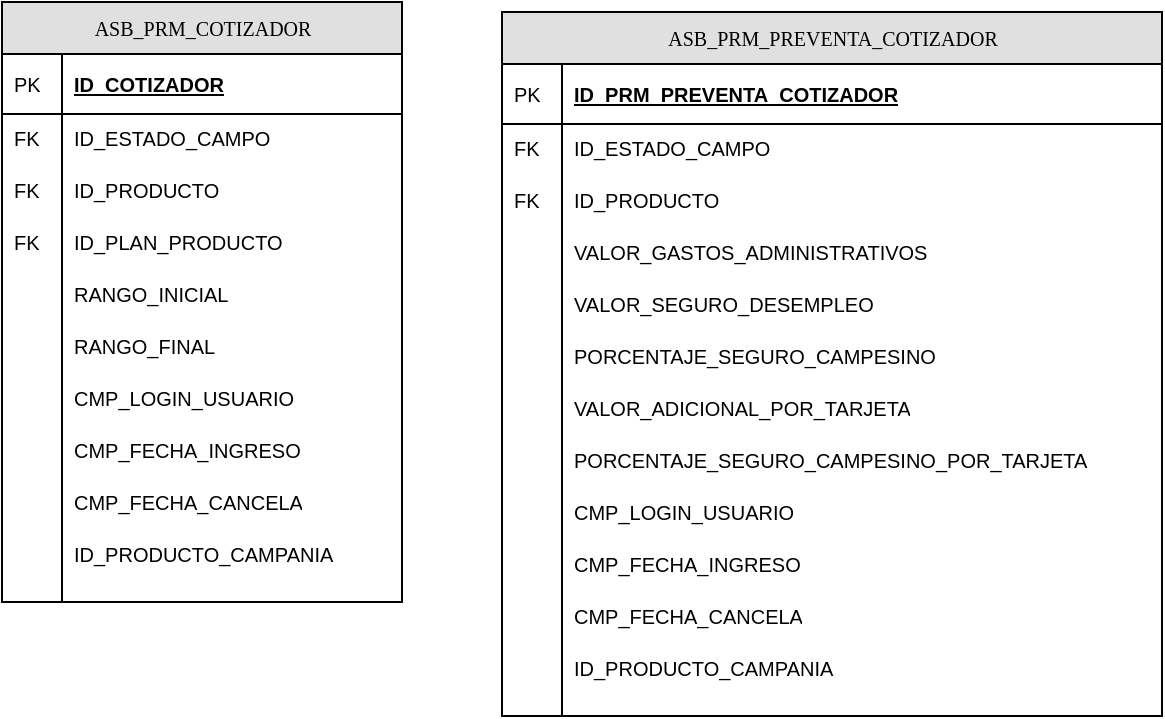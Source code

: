 <mxfile version="24.0.2" type="github">
  <diagram name="Page-1" id="e56a1550-8fbb-45ad-956c-1786394a9013">
    <mxGraphModel dx="823" dy="475" grid="1" gridSize="10" guides="1" tooltips="1" connect="1" arrows="1" fold="1" page="1" pageScale="1" pageWidth="1100" pageHeight="850" background="none" math="0" shadow="0">
      <root>
        <mxCell id="0" />
        <mxCell id="1" parent="0" />
        <mxCell id="2e49270ec7c68f3f-80" value="ASB_PRM_COTIZADOR" style="swimlane;html=1;fontStyle=0;childLayout=stackLayout;horizontal=1;startSize=26;fillColor=#e0e0e0;horizontalStack=0;resizeParent=1;resizeLast=0;collapsible=1;marginBottom=0;swimlaneFillColor=#ffffff;align=center;rounded=0;shadow=0;comic=0;labelBackgroundColor=none;strokeWidth=1;fontFamily=Verdana;fontSize=10;" parent="1" vertex="1">
          <mxGeometry x="160" y="120" width="200" height="300" as="geometry" />
        </mxCell>
        <mxCell id="2e49270ec7c68f3f-81" value="ID_COTIZADOR" style="shape=partialRectangle;top=0;left=0;right=0;bottom=1;html=1;align=left;verticalAlign=middle;fillColor=none;spacingLeft=34;spacingRight=4;whiteSpace=wrap;overflow=hidden;rotatable=0;points=[[0,0.5],[1,0.5]];portConstraint=eastwest;dropTarget=0;fontStyle=5;fontSize=10;" parent="2e49270ec7c68f3f-80" vertex="1">
          <mxGeometry y="26" width="200" height="30" as="geometry" />
        </mxCell>
        <mxCell id="2e49270ec7c68f3f-82" value="PK" style="shape=partialRectangle;top=0;left=0;bottom=0;html=1;fillColor=none;align=left;verticalAlign=middle;spacingLeft=4;spacingRight=4;whiteSpace=wrap;overflow=hidden;rotatable=0;points=[];portConstraint=eastwest;part=1;fontSize=10;" parent="2e49270ec7c68f3f-81" vertex="1" connectable="0">
          <mxGeometry width="30" height="30" as="geometry" />
        </mxCell>
        <mxCell id="2e49270ec7c68f3f-83" value="ID_ESTADO_CAMPO" style="shape=partialRectangle;top=0;left=0;right=0;bottom=0;html=1;align=left;verticalAlign=top;fillColor=none;spacingLeft=34;spacingRight=4;whiteSpace=wrap;overflow=hidden;rotatable=0;points=[[0,0.5],[1,0.5]];portConstraint=eastwest;dropTarget=0;fontSize=10;" parent="2e49270ec7c68f3f-80" vertex="1">
          <mxGeometry y="56" width="200" height="26" as="geometry" />
        </mxCell>
        <mxCell id="2e49270ec7c68f3f-84" value="FK" style="shape=partialRectangle;top=0;left=0;bottom=0;html=1;fillColor=none;align=left;verticalAlign=top;spacingLeft=4;spacingRight=4;whiteSpace=wrap;overflow=hidden;rotatable=0;points=[];portConstraint=eastwest;part=1;fontSize=10;" parent="2e49270ec7c68f3f-83" vertex="1" connectable="0">
          <mxGeometry width="30" height="26" as="geometry" />
        </mxCell>
        <mxCell id="2e49270ec7c68f3f-85" value="ID_PRODUCTO" style="shape=partialRectangle;top=0;left=0;right=0;bottom=0;html=1;align=left;verticalAlign=top;fillColor=none;spacingLeft=34;spacingRight=4;whiteSpace=wrap;overflow=hidden;rotatable=0;points=[[0,0.5],[1,0.5]];portConstraint=eastwest;dropTarget=0;fontSize=10;" parent="2e49270ec7c68f3f-80" vertex="1">
          <mxGeometry y="82" width="200" height="26" as="geometry" />
        </mxCell>
        <mxCell id="2e49270ec7c68f3f-86" value="FK" style="shape=partialRectangle;top=0;left=0;bottom=0;html=1;fillColor=none;align=left;verticalAlign=top;spacingLeft=4;spacingRight=4;whiteSpace=wrap;overflow=hidden;rotatable=0;points=[];portConstraint=eastwest;part=1;fontSize=10;" parent="2e49270ec7c68f3f-85" vertex="1" connectable="0">
          <mxGeometry width="30" height="26" as="geometry" />
        </mxCell>
        <mxCell id="2e49270ec7c68f3f-87" value="ID_PLAN_PRODUCTO" style="shape=partialRectangle;top=0;left=0;right=0;bottom=0;html=1;align=left;verticalAlign=top;fillColor=none;spacingLeft=34;spacingRight=4;whiteSpace=wrap;overflow=hidden;rotatable=0;points=[[0,0.5],[1,0.5]];portConstraint=eastwest;dropTarget=0;fontSize=10;" parent="2e49270ec7c68f3f-80" vertex="1">
          <mxGeometry y="108" width="200" height="26" as="geometry" />
        </mxCell>
        <mxCell id="2e49270ec7c68f3f-88" value="FK" style="shape=partialRectangle;top=0;left=0;bottom=0;html=1;fillColor=none;align=left;verticalAlign=top;spacingLeft=4;spacingRight=4;whiteSpace=wrap;overflow=hidden;rotatable=0;points=[];portConstraint=eastwest;part=1;fontSize=10;" parent="2e49270ec7c68f3f-87" vertex="1" connectable="0">
          <mxGeometry width="30" height="26" as="geometry" />
        </mxCell>
        <mxCell id="AbUVaqsSFK9AA0rouDUY-1" value="RANGO_INICIAL" style="shape=partialRectangle;top=0;left=0;right=0;bottom=0;html=1;align=left;verticalAlign=top;fillColor=none;spacingLeft=34;spacingRight=4;whiteSpace=wrap;overflow=hidden;rotatable=0;points=[[0,0.5],[1,0.5]];portConstraint=eastwest;dropTarget=0;fontSize=10;" vertex="1" parent="2e49270ec7c68f3f-80">
          <mxGeometry y="134" width="200" height="26" as="geometry" />
        </mxCell>
        <mxCell id="AbUVaqsSFK9AA0rouDUY-2" value="" style="shape=partialRectangle;top=0;left=0;bottom=0;html=1;fillColor=none;align=left;verticalAlign=top;spacingLeft=4;spacingRight=4;whiteSpace=wrap;overflow=hidden;rotatable=0;points=[];portConstraint=eastwest;part=1;fontSize=10;" vertex="1" connectable="0" parent="AbUVaqsSFK9AA0rouDUY-1">
          <mxGeometry width="30" height="26" as="geometry" />
        </mxCell>
        <mxCell id="AbUVaqsSFK9AA0rouDUY-3" value="RANGO_FINAL" style="shape=partialRectangle;top=0;left=0;right=0;bottom=0;html=1;align=left;verticalAlign=top;fillColor=none;spacingLeft=34;spacingRight=4;whiteSpace=wrap;overflow=hidden;rotatable=0;points=[[0,0.5],[1,0.5]];portConstraint=eastwest;dropTarget=0;fontSize=10;" vertex="1" parent="2e49270ec7c68f3f-80">
          <mxGeometry y="160" width="200" height="26" as="geometry" />
        </mxCell>
        <mxCell id="AbUVaqsSFK9AA0rouDUY-4" value="" style="shape=partialRectangle;top=0;left=0;bottom=0;html=1;fillColor=none;align=left;verticalAlign=top;spacingLeft=4;spacingRight=4;whiteSpace=wrap;overflow=hidden;rotatable=0;points=[];portConstraint=eastwest;part=1;fontSize=10;" vertex="1" connectable="0" parent="AbUVaqsSFK9AA0rouDUY-3">
          <mxGeometry width="30" height="26" as="geometry" />
        </mxCell>
        <mxCell id="AbUVaqsSFK9AA0rouDUY-5" value="CMP_LOGIN_USUARIO" style="shape=partialRectangle;top=0;left=0;right=0;bottom=0;html=1;align=left;verticalAlign=top;fillColor=none;spacingLeft=34;spacingRight=4;whiteSpace=wrap;overflow=hidden;rotatable=0;points=[[0,0.5],[1,0.5]];portConstraint=eastwest;dropTarget=0;fontSize=10;" vertex="1" parent="2e49270ec7c68f3f-80">
          <mxGeometry y="186" width="200" height="26" as="geometry" />
        </mxCell>
        <mxCell id="AbUVaqsSFK9AA0rouDUY-6" value="" style="shape=partialRectangle;top=0;left=0;bottom=0;html=1;fillColor=none;align=left;verticalAlign=top;spacingLeft=4;spacingRight=4;whiteSpace=wrap;overflow=hidden;rotatable=0;points=[];portConstraint=eastwest;part=1;fontSize=10;" vertex="1" connectable="0" parent="AbUVaqsSFK9AA0rouDUY-5">
          <mxGeometry width="30" height="26" as="geometry" />
        </mxCell>
        <mxCell id="AbUVaqsSFK9AA0rouDUY-7" value="CMP_FECHA_INGRESO" style="shape=partialRectangle;top=0;left=0;right=0;bottom=0;html=1;align=left;verticalAlign=top;fillColor=none;spacingLeft=34;spacingRight=4;whiteSpace=wrap;overflow=hidden;rotatable=0;points=[[0,0.5],[1,0.5]];portConstraint=eastwest;dropTarget=0;fontSize=10;" vertex="1" parent="2e49270ec7c68f3f-80">
          <mxGeometry y="212" width="200" height="26" as="geometry" />
        </mxCell>
        <mxCell id="AbUVaqsSFK9AA0rouDUY-8" value="" style="shape=partialRectangle;top=0;left=0;bottom=0;html=1;fillColor=none;align=left;verticalAlign=top;spacingLeft=4;spacingRight=4;whiteSpace=wrap;overflow=hidden;rotatable=0;points=[];portConstraint=eastwest;part=1;fontSize=10;" vertex="1" connectable="0" parent="AbUVaqsSFK9AA0rouDUY-7">
          <mxGeometry width="30" height="26" as="geometry" />
        </mxCell>
        <mxCell id="AbUVaqsSFK9AA0rouDUY-11" value="CMP_FECHA_CANCELA" style="shape=partialRectangle;top=0;left=0;right=0;bottom=0;html=1;align=left;verticalAlign=top;fillColor=none;spacingLeft=34;spacingRight=4;whiteSpace=wrap;overflow=hidden;rotatable=0;points=[[0,0.5],[1,0.5]];portConstraint=eastwest;dropTarget=0;fontSize=10;" vertex="1" parent="2e49270ec7c68f3f-80">
          <mxGeometry y="238" width="200" height="26" as="geometry" />
        </mxCell>
        <mxCell id="AbUVaqsSFK9AA0rouDUY-12" value="" style="shape=partialRectangle;top=0;left=0;bottom=0;html=1;fillColor=none;align=left;verticalAlign=top;spacingLeft=4;spacingRight=4;whiteSpace=wrap;overflow=hidden;rotatable=0;points=[];portConstraint=eastwest;part=1;fontSize=10;" vertex="1" connectable="0" parent="AbUVaqsSFK9AA0rouDUY-11">
          <mxGeometry width="30" height="26" as="geometry" />
        </mxCell>
        <mxCell id="AbUVaqsSFK9AA0rouDUY-9" value="ID_PRODUCTO_CAMPANIA" style="shape=partialRectangle;top=0;left=0;right=0;bottom=0;html=1;align=left;verticalAlign=top;fillColor=none;spacingLeft=34;spacingRight=4;whiteSpace=wrap;overflow=hidden;rotatable=0;points=[[0,0.5],[1,0.5]];portConstraint=eastwest;dropTarget=0;fontSize=10;" vertex="1" parent="2e49270ec7c68f3f-80">
          <mxGeometry y="264" width="200" height="26" as="geometry" />
        </mxCell>
        <mxCell id="AbUVaqsSFK9AA0rouDUY-10" value="" style="shape=partialRectangle;top=0;left=0;bottom=0;html=1;fillColor=none;align=left;verticalAlign=top;spacingLeft=4;spacingRight=4;whiteSpace=wrap;overflow=hidden;rotatable=0;points=[];portConstraint=eastwest;part=1;fontSize=10;" vertex="1" connectable="0" parent="AbUVaqsSFK9AA0rouDUY-9">
          <mxGeometry width="30" height="26" as="geometry" />
        </mxCell>
        <mxCell id="2e49270ec7c68f3f-89" value="" style="shape=partialRectangle;top=0;left=0;right=0;bottom=0;html=1;align=left;verticalAlign=top;fillColor=none;spacingLeft=34;spacingRight=4;whiteSpace=wrap;overflow=hidden;rotatable=0;points=[[0,0.5],[1,0.5]];portConstraint=eastwest;dropTarget=0;" parent="2e49270ec7c68f3f-80" vertex="1">
          <mxGeometry y="290" width="200" height="10" as="geometry" />
        </mxCell>
        <mxCell id="2e49270ec7c68f3f-90" value="" style="shape=partialRectangle;top=0;left=0;bottom=0;html=1;fillColor=none;align=left;verticalAlign=top;spacingLeft=4;spacingRight=4;whiteSpace=wrap;overflow=hidden;rotatable=0;points=[];portConstraint=eastwest;part=1;" parent="2e49270ec7c68f3f-89" vertex="1" connectable="0">
          <mxGeometry width="30" height="10" as="geometry" />
        </mxCell>
        <mxCell id="AbUVaqsSFK9AA0rouDUY-13" value="ASB_PRM_PREVENTA_COTIZADOR" style="swimlane;html=1;fontStyle=0;childLayout=stackLayout;horizontal=1;startSize=26;fillColor=#e0e0e0;horizontalStack=0;resizeParent=1;resizeLast=0;collapsible=1;marginBottom=0;swimlaneFillColor=#ffffff;align=center;rounded=0;shadow=0;comic=0;labelBackgroundColor=none;strokeWidth=1;fontFamily=Verdana;fontSize=10;" vertex="1" parent="1">
          <mxGeometry x="410" y="125" width="330" height="352" as="geometry" />
        </mxCell>
        <mxCell id="AbUVaqsSFK9AA0rouDUY-14" value="ID_PRM_PREVENTA_COTIZADOR" style="shape=partialRectangle;top=0;left=0;right=0;bottom=1;html=1;align=left;verticalAlign=middle;fillColor=none;spacingLeft=34;spacingRight=4;whiteSpace=wrap;overflow=hidden;rotatable=0;points=[[0,0.5],[1,0.5]];portConstraint=eastwest;dropTarget=0;fontStyle=5;fontSize=10;" vertex="1" parent="AbUVaqsSFK9AA0rouDUY-13">
          <mxGeometry y="26" width="330" height="30" as="geometry" />
        </mxCell>
        <mxCell id="AbUVaqsSFK9AA0rouDUY-15" value="PK" style="shape=partialRectangle;top=0;left=0;bottom=0;html=1;fillColor=none;align=left;verticalAlign=middle;spacingLeft=4;spacingRight=4;whiteSpace=wrap;overflow=hidden;rotatable=0;points=[];portConstraint=eastwest;part=1;fontSize=10;" vertex="1" connectable="0" parent="AbUVaqsSFK9AA0rouDUY-14">
          <mxGeometry width="30" height="30" as="geometry" />
        </mxCell>
        <mxCell id="AbUVaqsSFK9AA0rouDUY-16" value="ID_ESTADO_CAMPO" style="shape=partialRectangle;top=0;left=0;right=0;bottom=0;html=1;align=left;verticalAlign=top;fillColor=none;spacingLeft=34;spacingRight=4;whiteSpace=wrap;overflow=hidden;rotatable=0;points=[[0,0.5],[1,0.5]];portConstraint=eastwest;dropTarget=0;fontSize=10;" vertex="1" parent="AbUVaqsSFK9AA0rouDUY-13">
          <mxGeometry y="56" width="330" height="26" as="geometry" />
        </mxCell>
        <mxCell id="AbUVaqsSFK9AA0rouDUY-17" value="FK" style="shape=partialRectangle;top=0;left=0;bottom=0;html=1;fillColor=none;align=left;verticalAlign=top;spacingLeft=4;spacingRight=4;whiteSpace=wrap;overflow=hidden;rotatable=0;points=[];portConstraint=eastwest;part=1;fontSize=10;" vertex="1" connectable="0" parent="AbUVaqsSFK9AA0rouDUY-16">
          <mxGeometry width="30" height="26" as="geometry" />
        </mxCell>
        <mxCell id="AbUVaqsSFK9AA0rouDUY-18" value="ID_PRODUCTO" style="shape=partialRectangle;top=0;left=0;right=0;bottom=0;html=1;align=left;verticalAlign=top;fillColor=none;spacingLeft=34;spacingRight=4;whiteSpace=wrap;overflow=hidden;rotatable=0;points=[[0,0.5],[1,0.5]];portConstraint=eastwest;dropTarget=0;fontSize=10;" vertex="1" parent="AbUVaqsSFK9AA0rouDUY-13">
          <mxGeometry y="82" width="330" height="26" as="geometry" />
        </mxCell>
        <mxCell id="AbUVaqsSFK9AA0rouDUY-19" value="FK" style="shape=partialRectangle;top=0;left=0;bottom=0;html=1;fillColor=none;align=left;verticalAlign=top;spacingLeft=4;spacingRight=4;whiteSpace=wrap;overflow=hidden;rotatable=0;points=[];portConstraint=eastwest;part=1;fontSize=10;" vertex="1" connectable="0" parent="AbUVaqsSFK9AA0rouDUY-18">
          <mxGeometry width="30" height="26" as="geometry" />
        </mxCell>
        <mxCell id="AbUVaqsSFK9AA0rouDUY-22" value="VALOR_GASTOS_ADMINISTRATIVOS" style="shape=partialRectangle;top=0;left=0;right=0;bottom=0;html=1;align=left;verticalAlign=top;fillColor=none;spacingLeft=34;spacingRight=4;whiteSpace=wrap;overflow=hidden;rotatable=0;points=[[0,0.5],[1,0.5]];portConstraint=eastwest;dropTarget=0;fontSize=10;" vertex="1" parent="AbUVaqsSFK9AA0rouDUY-13">
          <mxGeometry y="108" width="330" height="26" as="geometry" />
        </mxCell>
        <mxCell id="AbUVaqsSFK9AA0rouDUY-23" value="" style="shape=partialRectangle;top=0;left=0;bottom=0;html=1;fillColor=none;align=left;verticalAlign=top;spacingLeft=4;spacingRight=4;whiteSpace=wrap;overflow=hidden;rotatable=0;points=[];portConstraint=eastwest;part=1;fontSize=10;" vertex="1" connectable="0" parent="AbUVaqsSFK9AA0rouDUY-22">
          <mxGeometry width="30" height="26" as="geometry" />
        </mxCell>
        <mxCell id="AbUVaqsSFK9AA0rouDUY-24" value="VALOR_SEGURO_DESEMPLEO" style="shape=partialRectangle;top=0;left=0;right=0;bottom=0;html=1;align=left;verticalAlign=top;fillColor=none;spacingLeft=34;spacingRight=4;whiteSpace=wrap;overflow=hidden;rotatable=0;points=[[0,0.5],[1,0.5]];portConstraint=eastwest;dropTarget=0;fontSize=10;" vertex="1" parent="AbUVaqsSFK9AA0rouDUY-13">
          <mxGeometry y="134" width="330" height="26" as="geometry" />
        </mxCell>
        <mxCell id="AbUVaqsSFK9AA0rouDUY-25" value="" style="shape=partialRectangle;top=0;left=0;bottom=0;html=1;fillColor=none;align=left;verticalAlign=top;spacingLeft=4;spacingRight=4;whiteSpace=wrap;overflow=hidden;rotatable=0;points=[];portConstraint=eastwest;part=1;fontSize=10;" vertex="1" connectable="0" parent="AbUVaqsSFK9AA0rouDUY-24">
          <mxGeometry width="30" height="26" as="geometry" />
        </mxCell>
        <mxCell id="AbUVaqsSFK9AA0rouDUY-26" value="PORCENTAJE_SEGURO_CAMPESINO" style="shape=partialRectangle;top=0;left=0;right=0;bottom=0;html=1;align=left;verticalAlign=top;fillColor=none;spacingLeft=34;spacingRight=4;whiteSpace=wrap;overflow=hidden;rotatable=0;points=[[0,0.5],[1,0.5]];portConstraint=eastwest;dropTarget=0;fontSize=10;" vertex="1" parent="AbUVaqsSFK9AA0rouDUY-13">
          <mxGeometry y="160" width="330" height="26" as="geometry" />
        </mxCell>
        <mxCell id="AbUVaqsSFK9AA0rouDUY-27" value="" style="shape=partialRectangle;top=0;left=0;bottom=0;html=1;fillColor=none;align=left;verticalAlign=top;spacingLeft=4;spacingRight=4;whiteSpace=wrap;overflow=hidden;rotatable=0;points=[];portConstraint=eastwest;part=1;fontSize=10;" vertex="1" connectable="0" parent="AbUVaqsSFK9AA0rouDUY-26">
          <mxGeometry width="30" height="26" as="geometry" />
        </mxCell>
        <mxCell id="AbUVaqsSFK9AA0rouDUY-28" value="VALOR_ADICIONAL_POR_TARJETA" style="shape=partialRectangle;top=0;left=0;right=0;bottom=0;html=1;align=left;verticalAlign=top;fillColor=none;spacingLeft=34;spacingRight=4;whiteSpace=wrap;overflow=hidden;rotatable=0;points=[[0,0.5],[1,0.5]];portConstraint=eastwest;dropTarget=0;fontSize=10;" vertex="1" parent="AbUVaqsSFK9AA0rouDUY-13">
          <mxGeometry y="186" width="330" height="26" as="geometry" />
        </mxCell>
        <mxCell id="AbUVaqsSFK9AA0rouDUY-29" value="" style="shape=partialRectangle;top=0;left=0;bottom=0;html=1;fillColor=none;align=left;verticalAlign=top;spacingLeft=4;spacingRight=4;whiteSpace=wrap;overflow=hidden;rotatable=0;points=[];portConstraint=eastwest;part=1;fontSize=10;" vertex="1" connectable="0" parent="AbUVaqsSFK9AA0rouDUY-28">
          <mxGeometry width="30" height="26" as="geometry" />
        </mxCell>
        <mxCell id="AbUVaqsSFK9AA0rouDUY-30" value="PORCENTAJE_SEGURO_CAMPESINO_POR_TARJETA" style="shape=partialRectangle;top=0;left=0;right=0;bottom=0;html=1;align=left;verticalAlign=top;fillColor=none;spacingLeft=34;spacingRight=4;whiteSpace=wrap;overflow=hidden;rotatable=0;points=[[0,0.5],[1,0.5]];portConstraint=eastwest;dropTarget=0;fontSize=10;" vertex="1" parent="AbUVaqsSFK9AA0rouDUY-13">
          <mxGeometry y="212" width="330" height="26" as="geometry" />
        </mxCell>
        <mxCell id="AbUVaqsSFK9AA0rouDUY-31" value="" style="shape=partialRectangle;top=0;left=0;bottom=0;html=1;fillColor=none;align=left;verticalAlign=top;spacingLeft=4;spacingRight=4;whiteSpace=wrap;overflow=hidden;rotatable=0;points=[];portConstraint=eastwest;part=1;fontSize=10;" vertex="1" connectable="0" parent="AbUVaqsSFK9AA0rouDUY-30">
          <mxGeometry width="30" height="26" as="geometry" />
        </mxCell>
        <mxCell id="AbUVaqsSFK9AA0rouDUY-32" value="CMP_LOGIN_USUARIO" style="shape=partialRectangle;top=0;left=0;right=0;bottom=0;html=1;align=left;verticalAlign=top;fillColor=none;spacingLeft=34;spacingRight=4;whiteSpace=wrap;overflow=hidden;rotatable=0;points=[[0,0.5],[1,0.5]];portConstraint=eastwest;dropTarget=0;fontSize=10;" vertex="1" parent="AbUVaqsSFK9AA0rouDUY-13">
          <mxGeometry y="238" width="330" height="26" as="geometry" />
        </mxCell>
        <mxCell id="AbUVaqsSFK9AA0rouDUY-33" value="" style="shape=partialRectangle;top=0;left=0;bottom=0;html=1;fillColor=none;align=left;verticalAlign=top;spacingLeft=4;spacingRight=4;whiteSpace=wrap;overflow=hidden;rotatable=0;points=[];portConstraint=eastwest;part=1;fontSize=10;" vertex="1" connectable="0" parent="AbUVaqsSFK9AA0rouDUY-32">
          <mxGeometry width="30" height="26" as="geometry" />
        </mxCell>
        <mxCell id="AbUVaqsSFK9AA0rouDUY-38" value="CMP_FECHA_INGRESO" style="shape=partialRectangle;top=0;left=0;right=0;bottom=0;html=1;align=left;verticalAlign=top;fillColor=none;spacingLeft=34;spacingRight=4;whiteSpace=wrap;overflow=hidden;rotatable=0;points=[[0,0.5],[1,0.5]];portConstraint=eastwest;dropTarget=0;fontSize=10;" vertex="1" parent="AbUVaqsSFK9AA0rouDUY-13">
          <mxGeometry y="264" width="330" height="26" as="geometry" />
        </mxCell>
        <mxCell id="AbUVaqsSFK9AA0rouDUY-39" value="" style="shape=partialRectangle;top=0;left=0;bottom=0;html=1;fillColor=none;align=left;verticalAlign=top;spacingLeft=4;spacingRight=4;whiteSpace=wrap;overflow=hidden;rotatable=0;points=[];portConstraint=eastwest;part=1;fontSize=10;" vertex="1" connectable="0" parent="AbUVaqsSFK9AA0rouDUY-38">
          <mxGeometry width="30" height="26" as="geometry" />
        </mxCell>
        <mxCell id="AbUVaqsSFK9AA0rouDUY-40" value="CMP_FECHA_CANCELA" style="shape=partialRectangle;top=0;left=0;right=0;bottom=0;html=1;align=left;verticalAlign=top;fillColor=none;spacingLeft=34;spacingRight=4;whiteSpace=wrap;overflow=hidden;rotatable=0;points=[[0,0.5],[1,0.5]];portConstraint=eastwest;dropTarget=0;fontSize=10;" vertex="1" parent="AbUVaqsSFK9AA0rouDUY-13">
          <mxGeometry y="290" width="330" height="26" as="geometry" />
        </mxCell>
        <mxCell id="AbUVaqsSFK9AA0rouDUY-41" value="" style="shape=partialRectangle;top=0;left=0;bottom=0;html=1;fillColor=none;align=left;verticalAlign=top;spacingLeft=4;spacingRight=4;whiteSpace=wrap;overflow=hidden;rotatable=0;points=[];portConstraint=eastwest;part=1;fontSize=10;" vertex="1" connectable="0" parent="AbUVaqsSFK9AA0rouDUY-40">
          <mxGeometry width="30" height="26" as="geometry" />
        </mxCell>
        <mxCell id="AbUVaqsSFK9AA0rouDUY-36" value="ID_PRODUCTO_CAMPANIA" style="shape=partialRectangle;top=0;left=0;right=0;bottom=0;html=1;align=left;verticalAlign=top;fillColor=none;spacingLeft=34;spacingRight=4;whiteSpace=wrap;overflow=hidden;rotatable=0;points=[[0,0.5],[1,0.5]];portConstraint=eastwest;dropTarget=0;fontSize=10;" vertex="1" parent="AbUVaqsSFK9AA0rouDUY-13">
          <mxGeometry y="316" width="330" height="26" as="geometry" />
        </mxCell>
        <mxCell id="AbUVaqsSFK9AA0rouDUY-37" value="" style="shape=partialRectangle;top=0;left=0;bottom=0;html=1;fillColor=none;align=left;verticalAlign=top;spacingLeft=4;spacingRight=4;whiteSpace=wrap;overflow=hidden;rotatable=0;points=[];portConstraint=eastwest;part=1;fontSize=10;" vertex="1" connectable="0" parent="AbUVaqsSFK9AA0rouDUY-36">
          <mxGeometry width="30" height="26" as="geometry" />
        </mxCell>
        <mxCell id="AbUVaqsSFK9AA0rouDUY-34" value="" style="shape=partialRectangle;top=0;left=0;right=0;bottom=0;html=1;align=left;verticalAlign=top;fillColor=none;spacingLeft=34;spacingRight=4;whiteSpace=wrap;overflow=hidden;rotatable=0;points=[[0,0.5],[1,0.5]];portConstraint=eastwest;dropTarget=0;" vertex="1" parent="AbUVaqsSFK9AA0rouDUY-13">
          <mxGeometry y="342" width="330" height="10" as="geometry" />
        </mxCell>
        <mxCell id="AbUVaqsSFK9AA0rouDUY-35" value="" style="shape=partialRectangle;top=0;left=0;bottom=0;html=1;fillColor=none;align=left;verticalAlign=top;spacingLeft=4;spacingRight=4;whiteSpace=wrap;overflow=hidden;rotatable=0;points=[];portConstraint=eastwest;part=1;" vertex="1" connectable="0" parent="AbUVaqsSFK9AA0rouDUY-34">
          <mxGeometry width="30" height="10" as="geometry" />
        </mxCell>
      </root>
    </mxGraphModel>
  </diagram>
</mxfile>
